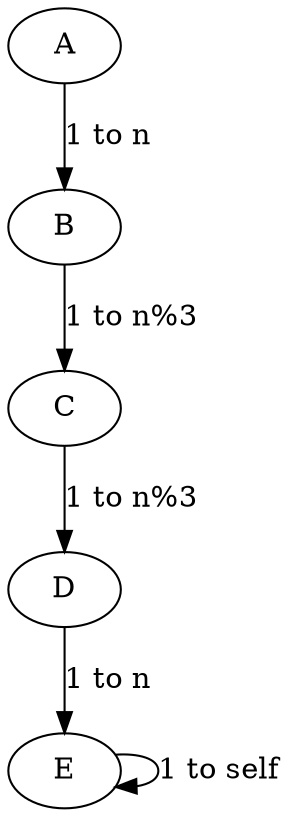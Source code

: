digraph RBN {
    A [label="A", func="copy", instances=1];
    B [label="B", func="copy", instances=3];
    C [label="C", func="copy", instances=6];
    D [label="D", func="copy", instances=3];
    E [label="E", func="copy", instances=1];



    A -> B [label="1 to n"];
    B -> C [label="1 to n%3"];
    C -> D [label="1 to n%3"];
    D -> E [label="1 to n"];
    E -> E [label="1 to self"];
}


